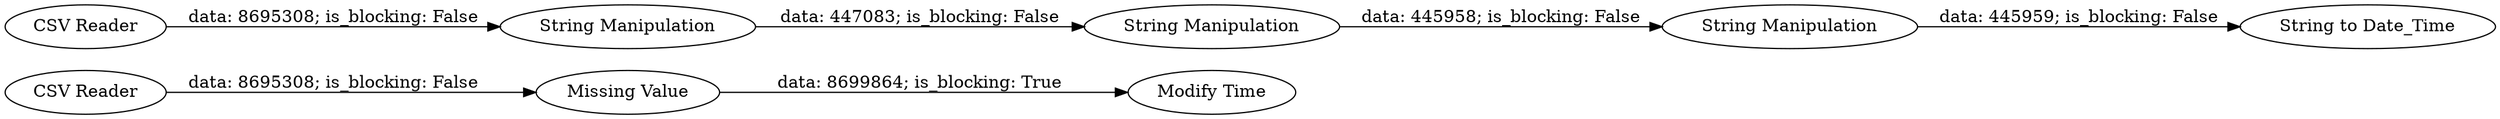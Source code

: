 digraph {
	"-2029715544947207881_52" [label="CSV Reader"]
	"-2029715544947207881_55" [label="String Manipulation"]
	"-2029715544947207881_51" [label="String to Date_Time"]
	"-2029715544947207881_53" [label="Missing Value"]
	"-2029715544947207881_41" [label="String Manipulation"]
	"-2029715544947207881_54" [label="Modify Time"]
	"-2029715544947207881_40" [label="String Manipulation"]
	"-2029715544947207881_1" [label="CSV Reader"]
	"-2029715544947207881_1" -> "-2029715544947207881_40" [label="data: 8695308; is_blocking: False"]
	"-2029715544947207881_55" -> "-2029715544947207881_51" [label="data: 445959; is_blocking: False"]
	"-2029715544947207881_41" -> "-2029715544947207881_55" [label="data: 445958; is_blocking: False"]
	"-2029715544947207881_53" -> "-2029715544947207881_54" [label="data: 8699864; is_blocking: True"]
	"-2029715544947207881_40" -> "-2029715544947207881_41" [label="data: 447083; is_blocking: False"]
	"-2029715544947207881_52" -> "-2029715544947207881_53" [label="data: 8695308; is_blocking: False"]
	rankdir=LR
}

